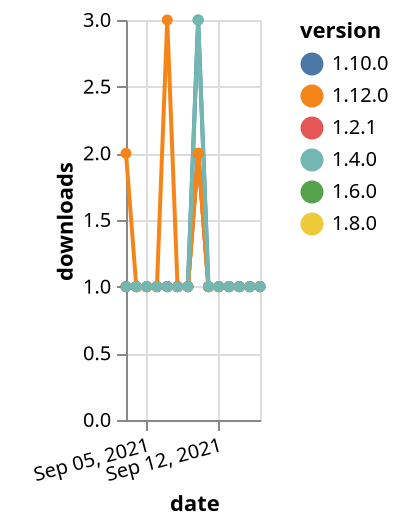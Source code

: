 {"$schema": "https://vega.github.io/schema/vega-lite/v5.json", "description": "A simple bar chart with embedded data.", "data": {"values": [{"date": "2021-09-03", "total": 195, "delta": 1, "version": "1.6.0"}, {"date": "2021-09-04", "total": 196, "delta": 1, "version": "1.6.0"}, {"date": "2021-09-05", "total": 197, "delta": 1, "version": "1.6.0"}, {"date": "2021-09-06", "total": 198, "delta": 1, "version": "1.6.0"}, {"date": "2021-09-07", "total": 199, "delta": 1, "version": "1.6.0"}, {"date": "2021-09-08", "total": 200, "delta": 1, "version": "1.6.0"}, {"date": "2021-09-09", "total": 201, "delta": 1, "version": "1.6.0"}, {"date": "2021-09-10", "total": 203, "delta": 2, "version": "1.6.0"}, {"date": "2021-09-11", "total": 204, "delta": 1, "version": "1.6.0"}, {"date": "2021-09-12", "total": 205, "delta": 1, "version": "1.6.0"}, {"date": "2021-09-13", "total": 206, "delta": 1, "version": "1.6.0"}, {"date": "2021-09-14", "total": 207, "delta": 1, "version": "1.6.0"}, {"date": "2021-09-15", "total": 208, "delta": 1, "version": "1.6.0"}, {"date": "2021-09-16", "total": 209, "delta": 1, "version": "1.6.0"}, {"date": "2021-09-03", "total": 171, "delta": 1, "version": "1.8.0"}, {"date": "2021-09-04", "total": 172, "delta": 1, "version": "1.8.0"}, {"date": "2021-09-05", "total": 173, "delta": 1, "version": "1.8.0"}, {"date": "2021-09-06", "total": 174, "delta": 1, "version": "1.8.0"}, {"date": "2021-09-07", "total": 175, "delta": 1, "version": "1.8.0"}, {"date": "2021-09-08", "total": 176, "delta": 1, "version": "1.8.0"}, {"date": "2021-09-09", "total": 177, "delta": 1, "version": "1.8.0"}, {"date": "2021-09-10", "total": 179, "delta": 2, "version": "1.8.0"}, {"date": "2021-09-11", "total": 180, "delta": 1, "version": "1.8.0"}, {"date": "2021-09-12", "total": 181, "delta": 1, "version": "1.8.0"}, {"date": "2021-09-13", "total": 182, "delta": 1, "version": "1.8.0"}, {"date": "2021-09-14", "total": 183, "delta": 1, "version": "1.8.0"}, {"date": "2021-09-15", "total": 184, "delta": 1, "version": "1.8.0"}, {"date": "2021-09-16", "total": 185, "delta": 1, "version": "1.8.0"}, {"date": "2021-09-03", "total": 200, "delta": 1, "version": "1.10.0"}, {"date": "2021-09-04", "total": 201, "delta": 1, "version": "1.10.0"}, {"date": "2021-09-05", "total": 202, "delta": 1, "version": "1.10.0"}, {"date": "2021-09-06", "total": 203, "delta": 1, "version": "1.10.0"}, {"date": "2021-09-07", "total": 204, "delta": 1, "version": "1.10.0"}, {"date": "2021-09-08", "total": 205, "delta": 1, "version": "1.10.0"}, {"date": "2021-09-09", "total": 206, "delta": 1, "version": "1.10.0"}, {"date": "2021-09-10", "total": 209, "delta": 3, "version": "1.10.0"}, {"date": "2021-09-11", "total": 210, "delta": 1, "version": "1.10.0"}, {"date": "2021-09-12", "total": 211, "delta": 1, "version": "1.10.0"}, {"date": "2021-09-13", "total": 212, "delta": 1, "version": "1.10.0"}, {"date": "2021-09-14", "total": 213, "delta": 1, "version": "1.10.0"}, {"date": "2021-09-15", "total": 214, "delta": 1, "version": "1.10.0"}, {"date": "2021-09-16", "total": 215, "delta": 1, "version": "1.10.0"}, {"date": "2021-09-03", "total": 247, "delta": 1, "version": "1.2.1"}, {"date": "2021-09-04", "total": 248, "delta": 1, "version": "1.2.1"}, {"date": "2021-09-05", "total": 249, "delta": 1, "version": "1.2.1"}, {"date": "2021-09-06", "total": 250, "delta": 1, "version": "1.2.1"}, {"date": "2021-09-07", "total": 251, "delta": 1, "version": "1.2.1"}, {"date": "2021-09-08", "total": 252, "delta": 1, "version": "1.2.1"}, {"date": "2021-09-09", "total": 253, "delta": 1, "version": "1.2.1"}, {"date": "2021-09-10", "total": 255, "delta": 2, "version": "1.2.1"}, {"date": "2021-09-11", "total": 256, "delta": 1, "version": "1.2.1"}, {"date": "2021-09-12", "total": 257, "delta": 1, "version": "1.2.1"}, {"date": "2021-09-13", "total": 258, "delta": 1, "version": "1.2.1"}, {"date": "2021-09-14", "total": 259, "delta": 1, "version": "1.2.1"}, {"date": "2021-09-15", "total": 260, "delta": 1, "version": "1.2.1"}, {"date": "2021-09-16", "total": 261, "delta": 1, "version": "1.2.1"}, {"date": "2021-09-03", "total": 128, "delta": 2, "version": "1.12.0"}, {"date": "2021-09-04", "total": 129, "delta": 1, "version": "1.12.0"}, {"date": "2021-09-05", "total": 130, "delta": 1, "version": "1.12.0"}, {"date": "2021-09-06", "total": 131, "delta": 1, "version": "1.12.0"}, {"date": "2021-09-07", "total": 134, "delta": 3, "version": "1.12.0"}, {"date": "2021-09-08", "total": 135, "delta": 1, "version": "1.12.0"}, {"date": "2021-09-09", "total": 136, "delta": 1, "version": "1.12.0"}, {"date": "2021-09-10", "total": 138, "delta": 2, "version": "1.12.0"}, {"date": "2021-09-11", "total": 139, "delta": 1, "version": "1.12.0"}, {"date": "2021-09-12", "total": 140, "delta": 1, "version": "1.12.0"}, {"date": "2021-09-13", "total": 141, "delta": 1, "version": "1.12.0"}, {"date": "2021-09-14", "total": 142, "delta": 1, "version": "1.12.0"}, {"date": "2021-09-15", "total": 143, "delta": 1, "version": "1.12.0"}, {"date": "2021-09-16", "total": 144, "delta": 1, "version": "1.12.0"}, {"date": "2021-09-03", "total": 345, "delta": 1, "version": "1.4.0"}, {"date": "2021-09-04", "total": 346, "delta": 1, "version": "1.4.0"}, {"date": "2021-09-05", "total": 347, "delta": 1, "version": "1.4.0"}, {"date": "2021-09-06", "total": 348, "delta": 1, "version": "1.4.0"}, {"date": "2021-09-07", "total": 349, "delta": 1, "version": "1.4.0"}, {"date": "2021-09-08", "total": 350, "delta": 1, "version": "1.4.0"}, {"date": "2021-09-09", "total": 351, "delta": 1, "version": "1.4.0"}, {"date": "2021-09-10", "total": 354, "delta": 3, "version": "1.4.0"}, {"date": "2021-09-11", "total": 355, "delta": 1, "version": "1.4.0"}, {"date": "2021-09-12", "total": 356, "delta": 1, "version": "1.4.0"}, {"date": "2021-09-13", "total": 357, "delta": 1, "version": "1.4.0"}, {"date": "2021-09-14", "total": 358, "delta": 1, "version": "1.4.0"}, {"date": "2021-09-15", "total": 359, "delta": 1, "version": "1.4.0"}, {"date": "2021-09-16", "total": 360, "delta": 1, "version": "1.4.0"}]}, "width": "container", "mark": {"type": "line", "point": {"filled": true}}, "encoding": {"x": {"field": "date", "type": "temporal", "timeUnit": "yearmonthdate", "title": "date", "axis": {"labelAngle": -15}}, "y": {"field": "delta", "type": "quantitative", "title": "downloads"}, "color": {"field": "version", "type": "nominal"}, "tooltip": {"field": "delta"}}}